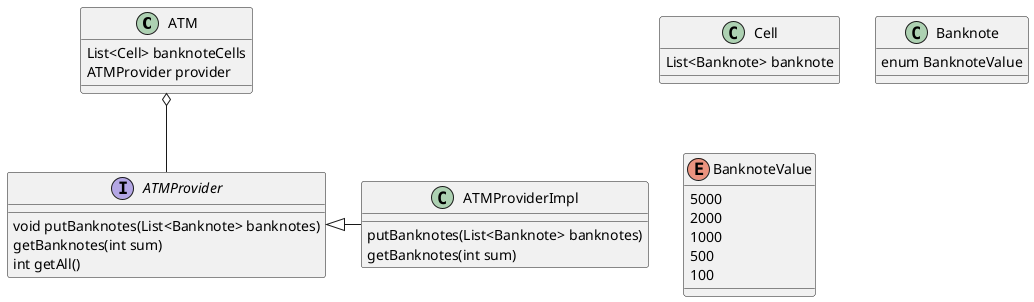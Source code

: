 @startuml
'https://plantuml.com/class-diagram

class ATM{
    List<Cell> banknoteCells
    ATMProvider provider
}

interface ATMProvider {
    void putBanknotes(List<Banknote> banknotes)
    getBanknotes(int sum)
    int getAll()
}

class ATMProviderImpl {
    putBanknotes(List<Banknote> banknotes)
    getBanknotes(int sum)
}

class Cell{
        List<Banknote> banknote
}

class Banknote{
    enum BanknoteValue
}

enum BanknoteValue {
5000
2000
1000
500
100
}

ATM o-- ATMProvider
ATMProvider <|- ATMProviderImpl

@enduml

abstract class AbstractList
abstract AbstractCollection
interface List
interface Collection

List <|-- AbstractList
Collection <|-- AbstractCollection

Collection <|- List
AbstractCollection <|- AbstractList
AbstractList <|-- ArrayList

class ArrayList {
Object[] elementData
size()
}